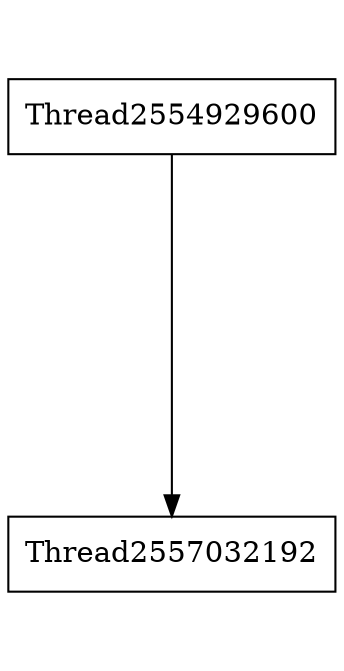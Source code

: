digraph G {
graph[center=true, ratio=2];
Thread2554929600 [shape=box,color=black];
Thread2554929600 -> Thread2557032192 [arrowhead=normal];
Thread2557032192 [shape=box,color=black];
}